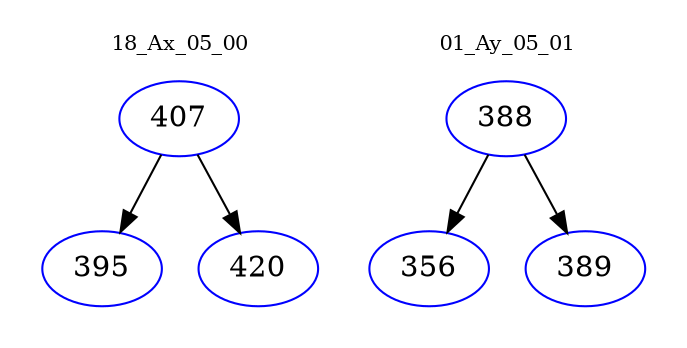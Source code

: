 digraph{
subgraph cluster_0 {
color = white
label = "18_Ax_05_00";
fontsize=10;
T0_407 [label="407", color="blue"]
T0_407 -> T0_395 [color="black"]
T0_395 [label="395", color="blue"]
T0_407 -> T0_420 [color="black"]
T0_420 [label="420", color="blue"]
}
subgraph cluster_1 {
color = white
label = "01_Ay_05_01";
fontsize=10;
T1_388 [label="388", color="blue"]
T1_388 -> T1_356 [color="black"]
T1_356 [label="356", color="blue"]
T1_388 -> T1_389 [color="black"]
T1_389 [label="389", color="blue"]
}
}

